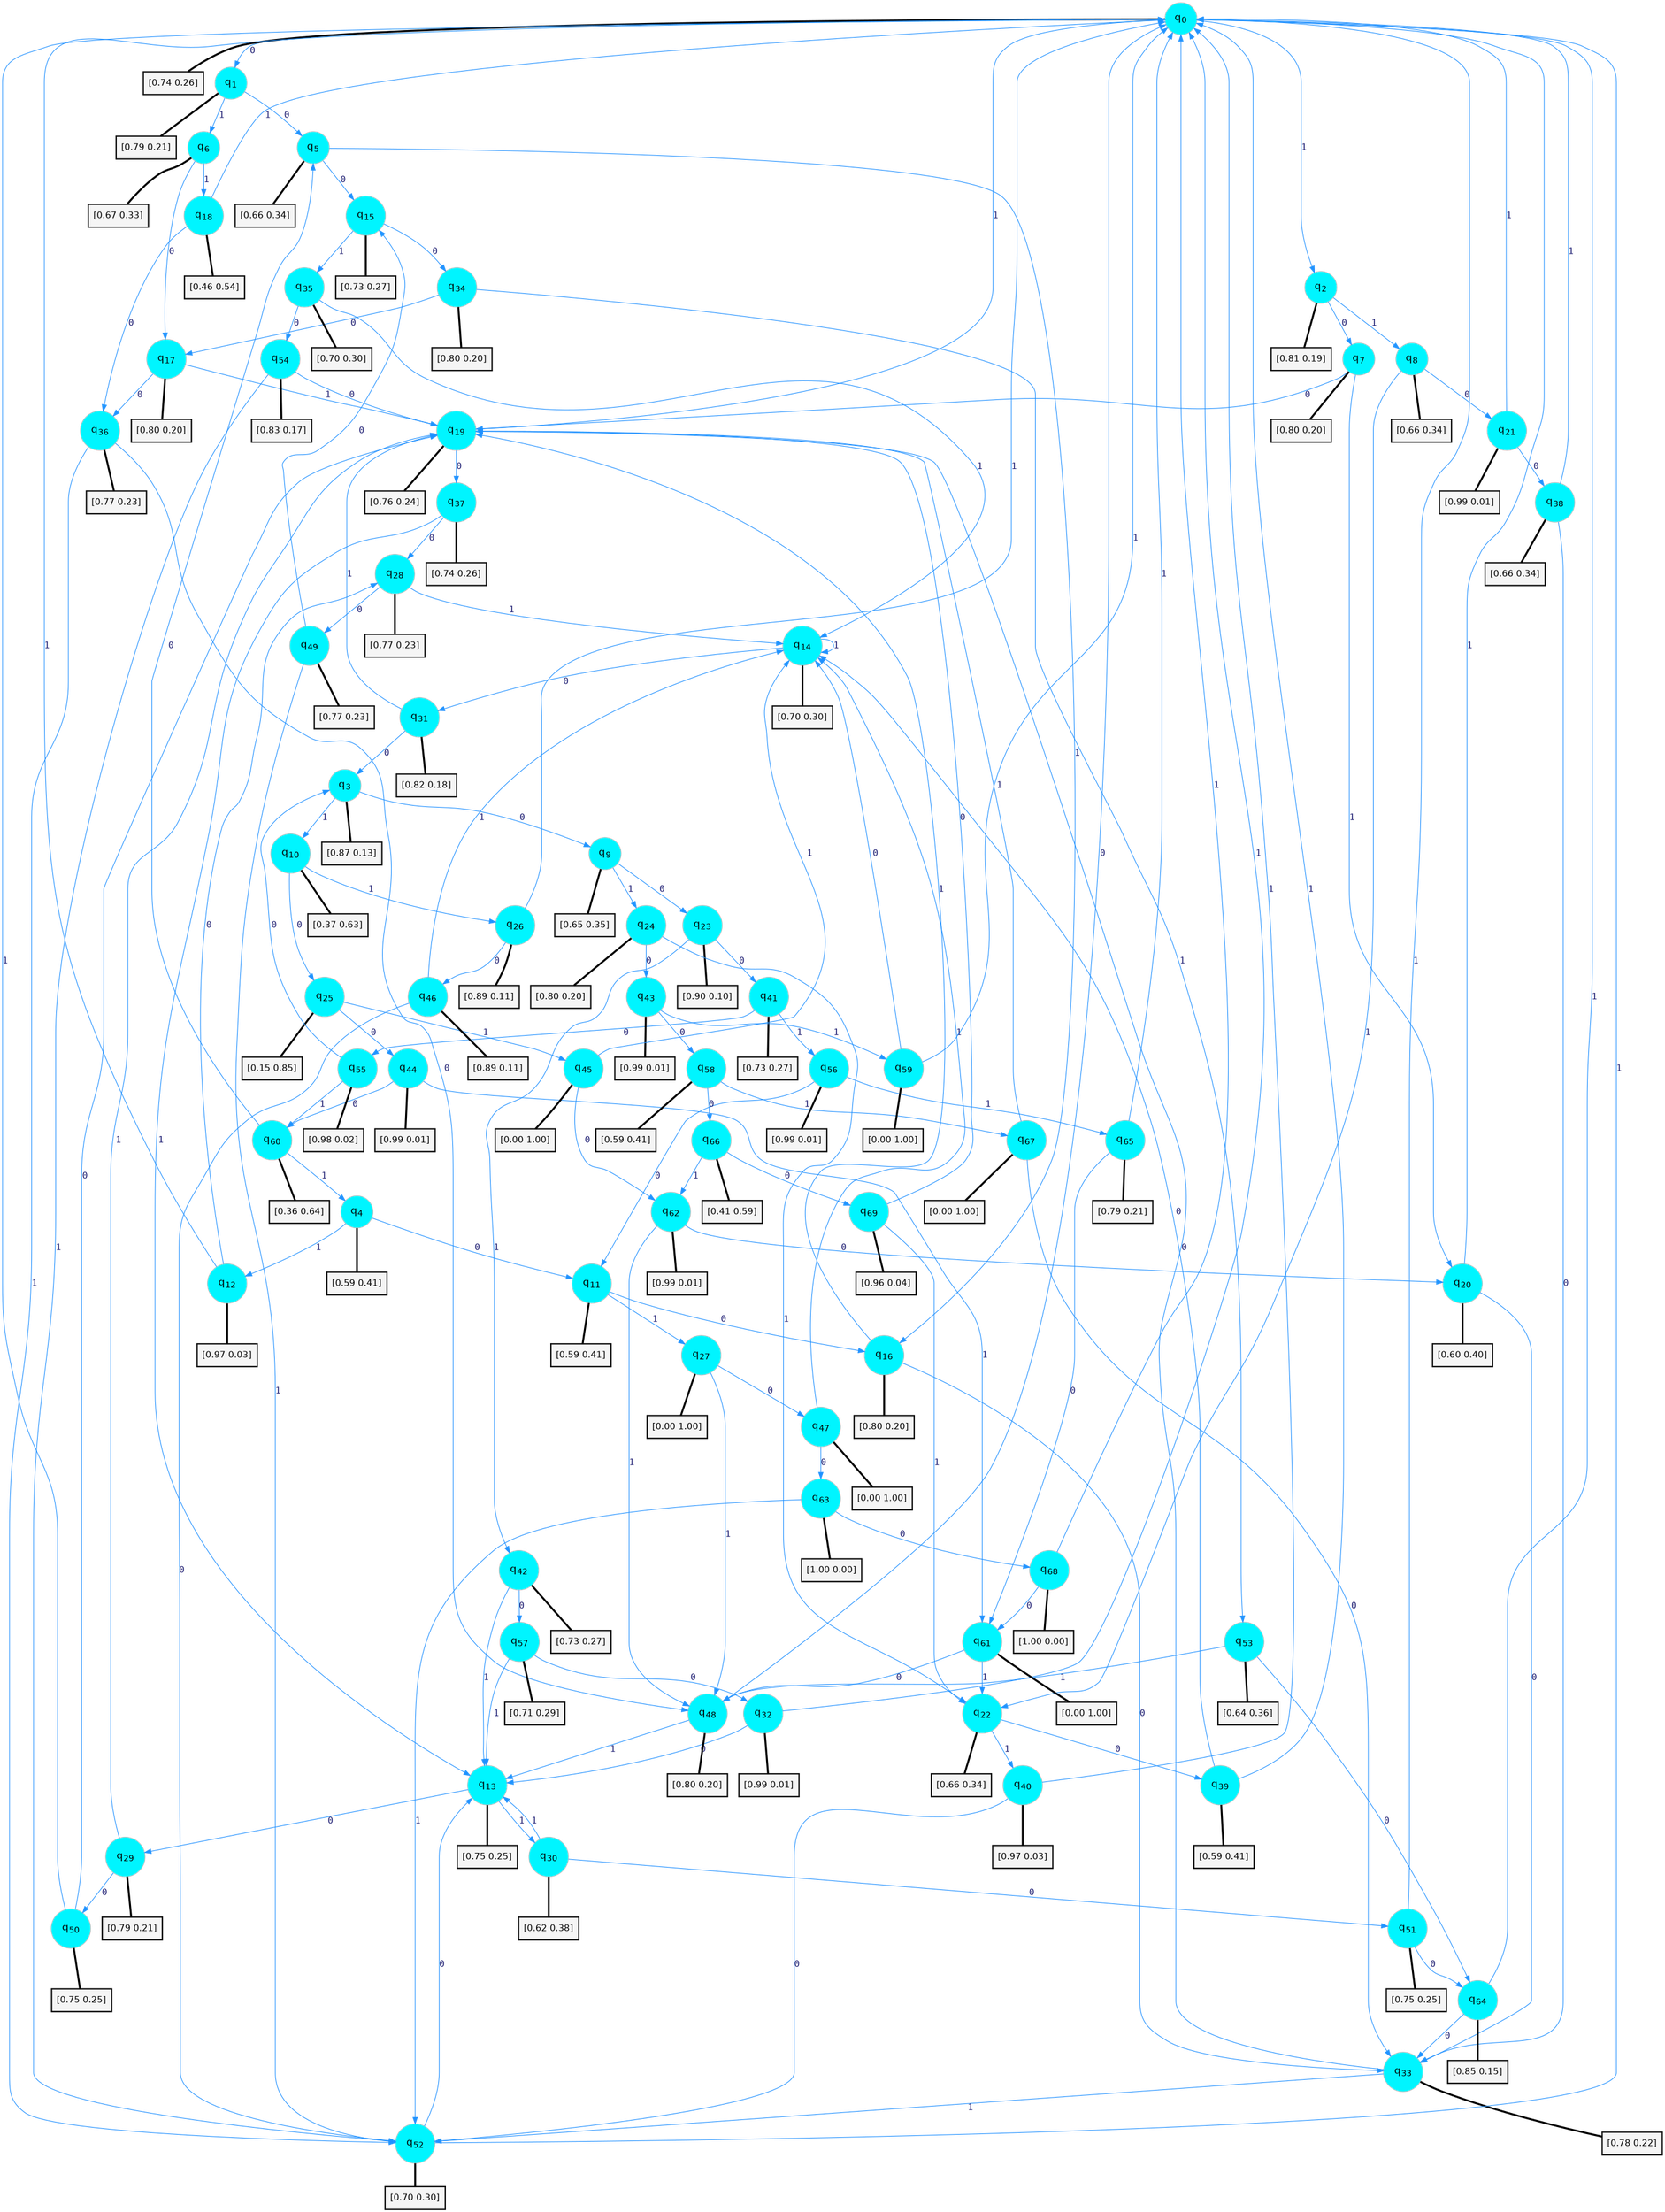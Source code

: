 digraph G {
graph [
bgcolor=transparent, dpi=300, rankdir=TD, size="40,25"];
node [
color=gray, fillcolor=turquoise1, fontcolor=black, fontname=Helvetica, fontsize=16, fontweight=bold, shape=circle, style=filled];
edge [
arrowsize=1, color=dodgerblue1, fontcolor=midnightblue, fontname=courier, fontweight=bold, penwidth=1, style=solid, weight=20];
0[label=<q<SUB>0</SUB>>];
1[label=<q<SUB>1</SUB>>];
2[label=<q<SUB>2</SUB>>];
3[label=<q<SUB>3</SUB>>];
4[label=<q<SUB>4</SUB>>];
5[label=<q<SUB>5</SUB>>];
6[label=<q<SUB>6</SUB>>];
7[label=<q<SUB>7</SUB>>];
8[label=<q<SUB>8</SUB>>];
9[label=<q<SUB>9</SUB>>];
10[label=<q<SUB>10</SUB>>];
11[label=<q<SUB>11</SUB>>];
12[label=<q<SUB>12</SUB>>];
13[label=<q<SUB>13</SUB>>];
14[label=<q<SUB>14</SUB>>];
15[label=<q<SUB>15</SUB>>];
16[label=<q<SUB>16</SUB>>];
17[label=<q<SUB>17</SUB>>];
18[label=<q<SUB>18</SUB>>];
19[label=<q<SUB>19</SUB>>];
20[label=<q<SUB>20</SUB>>];
21[label=<q<SUB>21</SUB>>];
22[label=<q<SUB>22</SUB>>];
23[label=<q<SUB>23</SUB>>];
24[label=<q<SUB>24</SUB>>];
25[label=<q<SUB>25</SUB>>];
26[label=<q<SUB>26</SUB>>];
27[label=<q<SUB>27</SUB>>];
28[label=<q<SUB>28</SUB>>];
29[label=<q<SUB>29</SUB>>];
30[label=<q<SUB>30</SUB>>];
31[label=<q<SUB>31</SUB>>];
32[label=<q<SUB>32</SUB>>];
33[label=<q<SUB>33</SUB>>];
34[label=<q<SUB>34</SUB>>];
35[label=<q<SUB>35</SUB>>];
36[label=<q<SUB>36</SUB>>];
37[label=<q<SUB>37</SUB>>];
38[label=<q<SUB>38</SUB>>];
39[label=<q<SUB>39</SUB>>];
40[label=<q<SUB>40</SUB>>];
41[label=<q<SUB>41</SUB>>];
42[label=<q<SUB>42</SUB>>];
43[label=<q<SUB>43</SUB>>];
44[label=<q<SUB>44</SUB>>];
45[label=<q<SUB>45</SUB>>];
46[label=<q<SUB>46</SUB>>];
47[label=<q<SUB>47</SUB>>];
48[label=<q<SUB>48</SUB>>];
49[label=<q<SUB>49</SUB>>];
50[label=<q<SUB>50</SUB>>];
51[label=<q<SUB>51</SUB>>];
52[label=<q<SUB>52</SUB>>];
53[label=<q<SUB>53</SUB>>];
54[label=<q<SUB>54</SUB>>];
55[label=<q<SUB>55</SUB>>];
56[label=<q<SUB>56</SUB>>];
57[label=<q<SUB>57</SUB>>];
58[label=<q<SUB>58</SUB>>];
59[label=<q<SUB>59</SUB>>];
60[label=<q<SUB>60</SUB>>];
61[label=<q<SUB>61</SUB>>];
62[label=<q<SUB>62</SUB>>];
63[label=<q<SUB>63</SUB>>];
64[label=<q<SUB>64</SUB>>];
65[label=<q<SUB>65</SUB>>];
66[label=<q<SUB>66</SUB>>];
67[label=<q<SUB>67</SUB>>];
68[label=<q<SUB>68</SUB>>];
69[label=<q<SUB>69</SUB>>];
70[label="[0.74 0.26]", shape=box,fontcolor=black, fontname=Helvetica, fontsize=14, penwidth=2, fillcolor=whitesmoke,color=black];
71[label="[0.79 0.21]", shape=box,fontcolor=black, fontname=Helvetica, fontsize=14, penwidth=2, fillcolor=whitesmoke,color=black];
72[label="[0.81 0.19]", shape=box,fontcolor=black, fontname=Helvetica, fontsize=14, penwidth=2, fillcolor=whitesmoke,color=black];
73[label="[0.87 0.13]", shape=box,fontcolor=black, fontname=Helvetica, fontsize=14, penwidth=2, fillcolor=whitesmoke,color=black];
74[label="[0.59 0.41]", shape=box,fontcolor=black, fontname=Helvetica, fontsize=14, penwidth=2, fillcolor=whitesmoke,color=black];
75[label="[0.66 0.34]", shape=box,fontcolor=black, fontname=Helvetica, fontsize=14, penwidth=2, fillcolor=whitesmoke,color=black];
76[label="[0.67 0.33]", shape=box,fontcolor=black, fontname=Helvetica, fontsize=14, penwidth=2, fillcolor=whitesmoke,color=black];
77[label="[0.80 0.20]", shape=box,fontcolor=black, fontname=Helvetica, fontsize=14, penwidth=2, fillcolor=whitesmoke,color=black];
78[label="[0.66 0.34]", shape=box,fontcolor=black, fontname=Helvetica, fontsize=14, penwidth=2, fillcolor=whitesmoke,color=black];
79[label="[0.65 0.35]", shape=box,fontcolor=black, fontname=Helvetica, fontsize=14, penwidth=2, fillcolor=whitesmoke,color=black];
80[label="[0.37 0.63]", shape=box,fontcolor=black, fontname=Helvetica, fontsize=14, penwidth=2, fillcolor=whitesmoke,color=black];
81[label="[0.59 0.41]", shape=box,fontcolor=black, fontname=Helvetica, fontsize=14, penwidth=2, fillcolor=whitesmoke,color=black];
82[label="[0.97 0.03]", shape=box,fontcolor=black, fontname=Helvetica, fontsize=14, penwidth=2, fillcolor=whitesmoke,color=black];
83[label="[0.75 0.25]", shape=box,fontcolor=black, fontname=Helvetica, fontsize=14, penwidth=2, fillcolor=whitesmoke,color=black];
84[label="[0.70 0.30]", shape=box,fontcolor=black, fontname=Helvetica, fontsize=14, penwidth=2, fillcolor=whitesmoke,color=black];
85[label="[0.73 0.27]", shape=box,fontcolor=black, fontname=Helvetica, fontsize=14, penwidth=2, fillcolor=whitesmoke,color=black];
86[label="[0.80 0.20]", shape=box,fontcolor=black, fontname=Helvetica, fontsize=14, penwidth=2, fillcolor=whitesmoke,color=black];
87[label="[0.80 0.20]", shape=box,fontcolor=black, fontname=Helvetica, fontsize=14, penwidth=2, fillcolor=whitesmoke,color=black];
88[label="[0.46 0.54]", shape=box,fontcolor=black, fontname=Helvetica, fontsize=14, penwidth=2, fillcolor=whitesmoke,color=black];
89[label="[0.76 0.24]", shape=box,fontcolor=black, fontname=Helvetica, fontsize=14, penwidth=2, fillcolor=whitesmoke,color=black];
90[label="[0.60 0.40]", shape=box,fontcolor=black, fontname=Helvetica, fontsize=14, penwidth=2, fillcolor=whitesmoke,color=black];
91[label="[0.99 0.01]", shape=box,fontcolor=black, fontname=Helvetica, fontsize=14, penwidth=2, fillcolor=whitesmoke,color=black];
92[label="[0.66 0.34]", shape=box,fontcolor=black, fontname=Helvetica, fontsize=14, penwidth=2, fillcolor=whitesmoke,color=black];
93[label="[0.90 0.10]", shape=box,fontcolor=black, fontname=Helvetica, fontsize=14, penwidth=2, fillcolor=whitesmoke,color=black];
94[label="[0.80 0.20]", shape=box,fontcolor=black, fontname=Helvetica, fontsize=14, penwidth=2, fillcolor=whitesmoke,color=black];
95[label="[0.15 0.85]", shape=box,fontcolor=black, fontname=Helvetica, fontsize=14, penwidth=2, fillcolor=whitesmoke,color=black];
96[label="[0.89 0.11]", shape=box,fontcolor=black, fontname=Helvetica, fontsize=14, penwidth=2, fillcolor=whitesmoke,color=black];
97[label="[0.00 1.00]", shape=box,fontcolor=black, fontname=Helvetica, fontsize=14, penwidth=2, fillcolor=whitesmoke,color=black];
98[label="[0.77 0.23]", shape=box,fontcolor=black, fontname=Helvetica, fontsize=14, penwidth=2, fillcolor=whitesmoke,color=black];
99[label="[0.79 0.21]", shape=box,fontcolor=black, fontname=Helvetica, fontsize=14, penwidth=2, fillcolor=whitesmoke,color=black];
100[label="[0.62 0.38]", shape=box,fontcolor=black, fontname=Helvetica, fontsize=14, penwidth=2, fillcolor=whitesmoke,color=black];
101[label="[0.82 0.18]", shape=box,fontcolor=black, fontname=Helvetica, fontsize=14, penwidth=2, fillcolor=whitesmoke,color=black];
102[label="[0.99 0.01]", shape=box,fontcolor=black, fontname=Helvetica, fontsize=14, penwidth=2, fillcolor=whitesmoke,color=black];
103[label="[0.78 0.22]", shape=box,fontcolor=black, fontname=Helvetica, fontsize=14, penwidth=2, fillcolor=whitesmoke,color=black];
104[label="[0.80 0.20]", shape=box,fontcolor=black, fontname=Helvetica, fontsize=14, penwidth=2, fillcolor=whitesmoke,color=black];
105[label="[0.70 0.30]", shape=box,fontcolor=black, fontname=Helvetica, fontsize=14, penwidth=2, fillcolor=whitesmoke,color=black];
106[label="[0.77 0.23]", shape=box,fontcolor=black, fontname=Helvetica, fontsize=14, penwidth=2, fillcolor=whitesmoke,color=black];
107[label="[0.74 0.26]", shape=box,fontcolor=black, fontname=Helvetica, fontsize=14, penwidth=2, fillcolor=whitesmoke,color=black];
108[label="[0.66 0.34]", shape=box,fontcolor=black, fontname=Helvetica, fontsize=14, penwidth=2, fillcolor=whitesmoke,color=black];
109[label="[0.59 0.41]", shape=box,fontcolor=black, fontname=Helvetica, fontsize=14, penwidth=2, fillcolor=whitesmoke,color=black];
110[label="[0.97 0.03]", shape=box,fontcolor=black, fontname=Helvetica, fontsize=14, penwidth=2, fillcolor=whitesmoke,color=black];
111[label="[0.73 0.27]", shape=box,fontcolor=black, fontname=Helvetica, fontsize=14, penwidth=2, fillcolor=whitesmoke,color=black];
112[label="[0.73 0.27]", shape=box,fontcolor=black, fontname=Helvetica, fontsize=14, penwidth=2, fillcolor=whitesmoke,color=black];
113[label="[0.99 0.01]", shape=box,fontcolor=black, fontname=Helvetica, fontsize=14, penwidth=2, fillcolor=whitesmoke,color=black];
114[label="[0.99 0.01]", shape=box,fontcolor=black, fontname=Helvetica, fontsize=14, penwidth=2, fillcolor=whitesmoke,color=black];
115[label="[0.00 1.00]", shape=box,fontcolor=black, fontname=Helvetica, fontsize=14, penwidth=2, fillcolor=whitesmoke,color=black];
116[label="[0.89 0.11]", shape=box,fontcolor=black, fontname=Helvetica, fontsize=14, penwidth=2, fillcolor=whitesmoke,color=black];
117[label="[0.00 1.00]", shape=box,fontcolor=black, fontname=Helvetica, fontsize=14, penwidth=2, fillcolor=whitesmoke,color=black];
118[label="[0.80 0.20]", shape=box,fontcolor=black, fontname=Helvetica, fontsize=14, penwidth=2, fillcolor=whitesmoke,color=black];
119[label="[0.77 0.23]", shape=box,fontcolor=black, fontname=Helvetica, fontsize=14, penwidth=2, fillcolor=whitesmoke,color=black];
120[label="[0.75 0.25]", shape=box,fontcolor=black, fontname=Helvetica, fontsize=14, penwidth=2, fillcolor=whitesmoke,color=black];
121[label="[0.75 0.25]", shape=box,fontcolor=black, fontname=Helvetica, fontsize=14, penwidth=2, fillcolor=whitesmoke,color=black];
122[label="[0.70 0.30]", shape=box,fontcolor=black, fontname=Helvetica, fontsize=14, penwidth=2, fillcolor=whitesmoke,color=black];
123[label="[0.64 0.36]", shape=box,fontcolor=black, fontname=Helvetica, fontsize=14, penwidth=2, fillcolor=whitesmoke,color=black];
124[label="[0.83 0.17]", shape=box,fontcolor=black, fontname=Helvetica, fontsize=14, penwidth=2, fillcolor=whitesmoke,color=black];
125[label="[0.98 0.02]", shape=box,fontcolor=black, fontname=Helvetica, fontsize=14, penwidth=2, fillcolor=whitesmoke,color=black];
126[label="[0.99 0.01]", shape=box,fontcolor=black, fontname=Helvetica, fontsize=14, penwidth=2, fillcolor=whitesmoke,color=black];
127[label="[0.71 0.29]", shape=box,fontcolor=black, fontname=Helvetica, fontsize=14, penwidth=2, fillcolor=whitesmoke,color=black];
128[label="[0.59 0.41]", shape=box,fontcolor=black, fontname=Helvetica, fontsize=14, penwidth=2, fillcolor=whitesmoke,color=black];
129[label="[0.00 1.00]", shape=box,fontcolor=black, fontname=Helvetica, fontsize=14, penwidth=2, fillcolor=whitesmoke,color=black];
130[label="[0.36 0.64]", shape=box,fontcolor=black, fontname=Helvetica, fontsize=14, penwidth=2, fillcolor=whitesmoke,color=black];
131[label="[0.00 1.00]", shape=box,fontcolor=black, fontname=Helvetica, fontsize=14, penwidth=2, fillcolor=whitesmoke,color=black];
132[label="[0.99 0.01]", shape=box,fontcolor=black, fontname=Helvetica, fontsize=14, penwidth=2, fillcolor=whitesmoke,color=black];
133[label="[1.00 0.00]", shape=box,fontcolor=black, fontname=Helvetica, fontsize=14, penwidth=2, fillcolor=whitesmoke,color=black];
134[label="[0.85 0.15]", shape=box,fontcolor=black, fontname=Helvetica, fontsize=14, penwidth=2, fillcolor=whitesmoke,color=black];
135[label="[0.79 0.21]", shape=box,fontcolor=black, fontname=Helvetica, fontsize=14, penwidth=2, fillcolor=whitesmoke,color=black];
136[label="[0.41 0.59]", shape=box,fontcolor=black, fontname=Helvetica, fontsize=14, penwidth=2, fillcolor=whitesmoke,color=black];
137[label="[0.00 1.00]", shape=box,fontcolor=black, fontname=Helvetica, fontsize=14, penwidth=2, fillcolor=whitesmoke,color=black];
138[label="[1.00 0.00]", shape=box,fontcolor=black, fontname=Helvetica, fontsize=14, penwidth=2, fillcolor=whitesmoke,color=black];
139[label="[0.96 0.04]", shape=box,fontcolor=black, fontname=Helvetica, fontsize=14, penwidth=2, fillcolor=whitesmoke,color=black];
0->1 [label=0];
0->2 [label=1];
0->70 [arrowhead=none, penwidth=3,color=black];
1->5 [label=0];
1->6 [label=1];
1->71 [arrowhead=none, penwidth=3,color=black];
2->7 [label=0];
2->8 [label=1];
2->72 [arrowhead=none, penwidth=3,color=black];
3->9 [label=0];
3->10 [label=1];
3->73 [arrowhead=none, penwidth=3,color=black];
4->11 [label=0];
4->12 [label=1];
4->74 [arrowhead=none, penwidth=3,color=black];
5->15 [label=0];
5->16 [label=1];
5->75 [arrowhead=none, penwidth=3,color=black];
6->17 [label=0];
6->18 [label=1];
6->76 [arrowhead=none, penwidth=3,color=black];
7->19 [label=0];
7->20 [label=1];
7->77 [arrowhead=none, penwidth=3,color=black];
8->21 [label=0];
8->22 [label=1];
8->78 [arrowhead=none, penwidth=3,color=black];
9->23 [label=0];
9->24 [label=1];
9->79 [arrowhead=none, penwidth=3,color=black];
10->25 [label=0];
10->26 [label=1];
10->80 [arrowhead=none, penwidth=3,color=black];
11->16 [label=0];
11->27 [label=1];
11->81 [arrowhead=none, penwidth=3,color=black];
12->28 [label=0];
12->0 [label=1];
12->82 [arrowhead=none, penwidth=3,color=black];
13->29 [label=0];
13->30 [label=1];
13->83 [arrowhead=none, penwidth=3,color=black];
14->31 [label=0];
14->14 [label=1];
14->84 [arrowhead=none, penwidth=3,color=black];
15->34 [label=0];
15->35 [label=1];
15->85 [arrowhead=none, penwidth=3,color=black];
16->33 [label=0];
16->19 [label=1];
16->86 [arrowhead=none, penwidth=3,color=black];
17->36 [label=0];
17->19 [label=1];
17->87 [arrowhead=none, penwidth=3,color=black];
18->36 [label=0];
18->0 [label=1];
18->88 [arrowhead=none, penwidth=3,color=black];
19->37 [label=0];
19->0 [label=1];
19->89 [arrowhead=none, penwidth=3,color=black];
20->33 [label=0];
20->0 [label=1];
20->90 [arrowhead=none, penwidth=3,color=black];
21->38 [label=0];
21->0 [label=1];
21->91 [arrowhead=none, penwidth=3,color=black];
22->39 [label=0];
22->40 [label=1];
22->92 [arrowhead=none, penwidth=3,color=black];
23->41 [label=0];
23->42 [label=1];
23->93 [arrowhead=none, penwidth=3,color=black];
24->43 [label=0];
24->22 [label=1];
24->94 [arrowhead=none, penwidth=3,color=black];
25->44 [label=0];
25->45 [label=1];
25->95 [arrowhead=none, penwidth=3,color=black];
26->46 [label=0];
26->0 [label=1];
26->96 [arrowhead=none, penwidth=3,color=black];
27->47 [label=0];
27->48 [label=1];
27->97 [arrowhead=none, penwidth=3,color=black];
28->49 [label=0];
28->14 [label=1];
28->98 [arrowhead=none, penwidth=3,color=black];
29->50 [label=0];
29->19 [label=1];
29->99 [arrowhead=none, penwidth=3,color=black];
30->51 [label=0];
30->13 [label=1];
30->100 [arrowhead=none, penwidth=3,color=black];
31->3 [label=0];
31->19 [label=1];
31->101 [arrowhead=none, penwidth=3,color=black];
32->13 [label=0];
32->0 [label=1];
32->102 [arrowhead=none, penwidth=3,color=black];
33->19 [label=0];
33->52 [label=1];
33->103 [arrowhead=none, penwidth=3,color=black];
34->17 [label=0];
34->53 [label=1];
34->104 [arrowhead=none, penwidth=3,color=black];
35->54 [label=0];
35->14 [label=1];
35->105 [arrowhead=none, penwidth=3,color=black];
36->48 [label=0];
36->52 [label=1];
36->106 [arrowhead=none, penwidth=3,color=black];
37->28 [label=0];
37->13 [label=1];
37->107 [arrowhead=none, penwidth=3,color=black];
38->33 [label=0];
38->0 [label=1];
38->108 [arrowhead=none, penwidth=3,color=black];
39->14 [label=0];
39->0 [label=1];
39->109 [arrowhead=none, penwidth=3,color=black];
40->52 [label=0];
40->0 [label=1];
40->110 [arrowhead=none, penwidth=3,color=black];
41->55 [label=0];
41->56 [label=1];
41->111 [arrowhead=none, penwidth=3,color=black];
42->57 [label=0];
42->13 [label=1];
42->112 [arrowhead=none, penwidth=3,color=black];
43->58 [label=0];
43->59 [label=1];
43->113 [arrowhead=none, penwidth=3,color=black];
44->60 [label=0];
44->61 [label=1];
44->114 [arrowhead=none, penwidth=3,color=black];
45->62 [label=0];
45->14 [label=1];
45->115 [arrowhead=none, penwidth=3,color=black];
46->52 [label=0];
46->14 [label=1];
46->116 [arrowhead=none, penwidth=3,color=black];
47->63 [label=0];
47->14 [label=1];
47->117 [arrowhead=none, penwidth=3,color=black];
48->0 [label=0];
48->13 [label=1];
48->118 [arrowhead=none, penwidth=3,color=black];
49->15 [label=0];
49->52 [label=1];
49->119 [arrowhead=none, penwidth=3,color=black];
50->19 [label=0];
50->0 [label=1];
50->120 [arrowhead=none, penwidth=3,color=black];
51->64 [label=0];
51->0 [label=1];
51->121 [arrowhead=none, penwidth=3,color=black];
52->13 [label=0];
52->0 [label=1];
52->122 [arrowhead=none, penwidth=3,color=black];
53->64 [label=0];
53->48 [label=1];
53->123 [arrowhead=none, penwidth=3,color=black];
54->19 [label=0];
54->52 [label=1];
54->124 [arrowhead=none, penwidth=3,color=black];
55->3 [label=0];
55->60 [label=1];
55->125 [arrowhead=none, penwidth=3,color=black];
56->11 [label=0];
56->65 [label=1];
56->126 [arrowhead=none, penwidth=3,color=black];
57->32 [label=0];
57->13 [label=1];
57->127 [arrowhead=none, penwidth=3,color=black];
58->66 [label=0];
58->67 [label=1];
58->128 [arrowhead=none, penwidth=3,color=black];
59->14 [label=0];
59->0 [label=1];
59->129 [arrowhead=none, penwidth=3,color=black];
60->5 [label=0];
60->4 [label=1];
60->130 [arrowhead=none, penwidth=3,color=black];
61->48 [label=0];
61->22 [label=1];
61->131 [arrowhead=none, penwidth=3,color=black];
62->20 [label=0];
62->48 [label=1];
62->132 [arrowhead=none, penwidth=3,color=black];
63->68 [label=0];
63->52 [label=1];
63->133 [arrowhead=none, penwidth=3,color=black];
64->33 [label=0];
64->0 [label=1];
64->134 [arrowhead=none, penwidth=3,color=black];
65->61 [label=0];
65->0 [label=1];
65->135 [arrowhead=none, penwidth=3,color=black];
66->69 [label=0];
66->62 [label=1];
66->136 [arrowhead=none, penwidth=3,color=black];
67->33 [label=0];
67->19 [label=1];
67->137 [arrowhead=none, penwidth=3,color=black];
68->61 [label=0];
68->0 [label=1];
68->138 [arrowhead=none, penwidth=3,color=black];
69->19 [label=0];
69->22 [label=1];
69->139 [arrowhead=none, penwidth=3,color=black];
}
